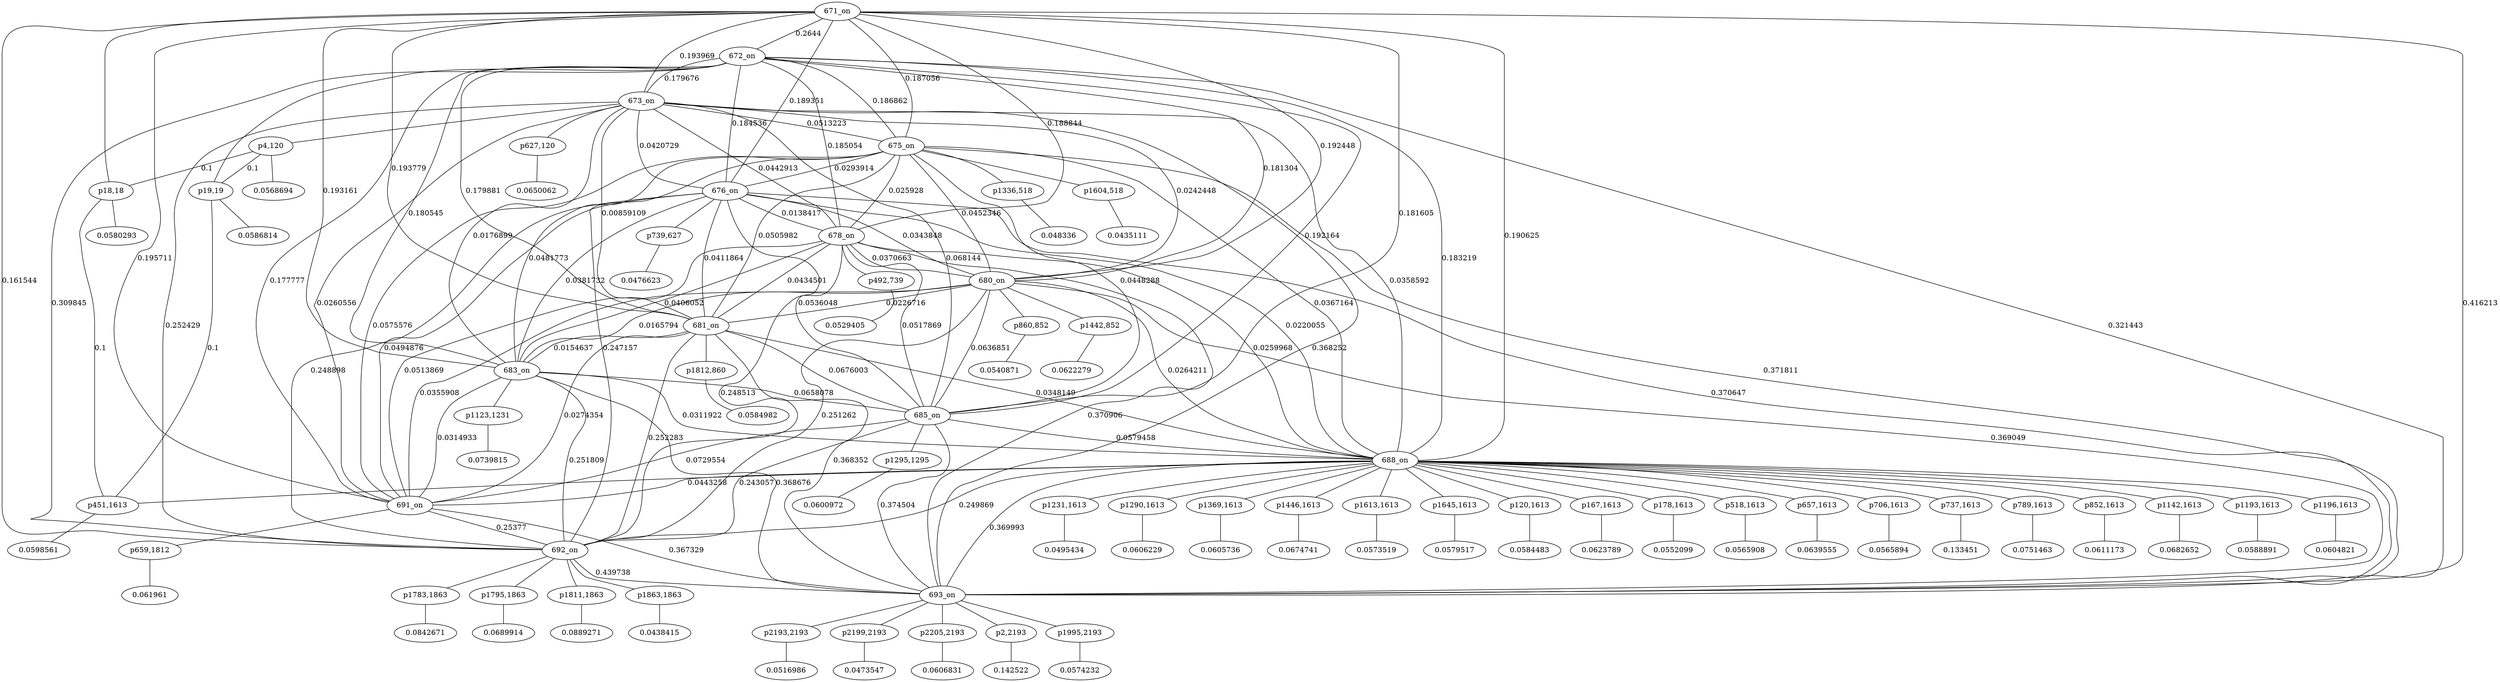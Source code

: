 graph {
	"p2,2193" -- "c1"
	"c1" [ label="0.142522", pos="11.8237,97.9324!"];
	"p4,120" -- "c2"
	"c2" [ label="0.0568694", pos="54.2263,99.454!"];
	"p4,120" -- "p18,18" [label="0.1"]
	"p4,120" -- "p19,19" [label="0.1"]
	"p18,18" -- "c21"
	"c21" [ label="0.0580293", pos="61.9515,90.4938!"];
	"p18,18" -- "p451,1613" [label="0.1"]
	"p19,19" -- "c37"
	"c37" [ label="0.0586814", pos="46.5006,90.4053!"];
	"p19,19" -- "p451,1613" [label="0.1"]
	"p120,1613" -- "c56"
	"c56" [ label="0.0584483", pos="24.7301,94.5148!"];
	"p167,1613" -- "c76"
	"c76" [ label="0.0623789", pos="36.7726,87.7184!"];
	"p178,1613" -- "c96"
	"c96" [ label="0.0552099", pos="12.9991,78.6252!"];
	"p451,1613" -- "c116"
	"c116" [ label="0.0598561", pos="66.4045,81.4355!"];
	"p492,739" -- "c144"
	"c144" [ label="0.0529405", pos="23.9819,81.2168!"];
	"p518,1613" -- "c156"
	"c156" [ label="0.0565908", pos="96.776,62.854!"];
	"p627,120" -- "c177"
	"c177" [ label="0.0650062", pos="69.4236,77.1261!"];
	"p657,1613" -- "c196"
	"c196" [ label="0.0639555", pos="47.8125,71.5035!"];
	"p659,1812" -- "c216"
	"c216" [ label="0.061961", pos="60.6162,71.1487!"];
	"p706,1613" -- "c238"
	"c238" [ label="0.0565894", pos="7.76685,76.0098!"];
	"p737,1613" -- "c257"
	"c257" [ label="0.133451", pos="3.52372,68.7987!"];
	"p739,627" -- "c279"
	"c279" [ label="0.0476623", pos="21.2629,72.9469!"];
	"p789,1613" -- "c297"
	"c297" [ label="0.0751463", pos="7.83776,68.5985!"];
	"p852,1613" -- "c317"
	"c317" [ label="0.0611173", pos="91.633,72.5489!"];
	"p860,852" -- "c343"
	"c343" [ label="0.0540871", pos="78.9379,72.4969!"];
	"p1123,1231" -- "c364"
	"c364" [ label="0.0739815", pos="68.9868,65.4787!"];
	"p1142,1613" -- "c371"
	"c371" [ label="0.0682652", pos="33.6012,65.358!"];
	"p1193,1613" -- "c391"
	"c391" [ label="0.0588891", pos="17.9259,57.4356!"];
	"p1196,1613" -- "c411"
	"c411" [ label="0.0604821", pos="47.9383,58.6642!"];
	"p1231,1613" -- "c435"
	"c435" [ label="0.0495434", pos="85.119,62.2229!"];
	"p1290,1613" -- "c455"
	"c455" [ label="0.0606229", pos="60.6932,56.6971!"];
	"p1295,1295" -- "c471"
	"c471" [ label="0.0600972", pos="8.90963,58.4661!"];
	"p1336,518" -- "c509"
	"c509" [ label="0.048336", pos="74.7667,52.3651!"];
	"p1369,1613" -- "c511"
	"c511" [ label="0.0605736", pos="54.2774,52.4504!"];
	"p1442,852" -- "c542"
	"c542" [ label="0.0622279", pos="56.5587,50.2018!"];
	"p1446,1613" -- "c551"
	"c551" [ label="0.0674741", pos="30.8615,50.0028!"];
	"p1604,518" -- "c571"
	"c571" [ label="0.0435111", pos="74.2905,46.5645!"];
	"p1613,1613" -- "c591"
	"c591" [ label="0.0573519", pos="52.4374,46.4241!"];
	"p1645,1613" -- "c615"
	"c615" [ label="0.0579517", pos="92.8399,46.368!"];
	"p1783,1863" -- "c631"
	"c631" [ label="0.0842671", pos="31.5974,37.8427!"];
	"p1795,1863" -- "c634"
	"c634" [ label="0.0689914", pos="53.1034,37.1601!"];
	"p1811,1863" -- "c639"
	"c639" [ label="0.0889271", pos="70.3918,38.3785!"];
	"p1812,860" -- "c650"
	"c650" [ label="0.0584982", pos="82.2519,39.7376!"];
	"p1863,1863" -- "c659"
	"c659" [ label="0.0438415", pos="45.3026,32.6786!"];
	"p1995,2193" -- "c662"
	"c662" [ label="0.0574232", pos="29.0986,29.9752!"];
	"p2193,2193" -- "c664"
	"c664" [ label="0.0516986", pos="30.7924,13.2333!"];
	"p2199,2193" -- "c666"
	"c666" [ label="0.0473547", pos="45.7898,16.7753!"];
	"p2205,2193" -- "c668"
	"c668" [ label="0.0606831", pos="44.7406,4.31873!"];
	"671_on" -- "672_on" [label="0.2644"]
	"671_on" -- "673_on" [label="0.193969"]
	"671_on" -- "675_on" [label="0.187056"]
	"671_on" -- "676_on" [label="0.189351"]
	"671_on" -- "678_on" [label="0.188844"]
	"671_on" -- "680_on" [label="0.192448"]
	"671_on" -- "681_on" [label="0.193779"]
	"671_on" -- "683_on" [label="0.193161"]
	"671_on" -- "685_on" [label="0.181605"]
	"671_on" -- "688_on" [label="0.190625"]
	"671_on" -- "691_on" [label="0.195711"]
	"671_on" -- "692_on" [label="0.161544"]
	"671_on" -- "693_on" [label="0.416213"]
	"672_on" -- "673_on" [label="0.179676"]
	"672_on" -- "675_on" [label="0.186862"]
	"672_on" -- "676_on" [label="0.184536"]
	"672_on" -- "678_on" [label="0.185054"]
	"672_on" -- "680_on" [label="0.181304"]
	"672_on" -- "681_on" [label="0.179881"]
	"672_on" -- "683_on" [label="0.180545"]
	"672_on" -- "685_on" [label="0.192164"]
	"672_on" -- "688_on" [label="0.183219"]
	"672_on" -- "691_on" [label="0.177777"]
	"672_on" -- "692_on" [label="0.309845"]
	"672_on" -- "693_on" [label="0.321443"]
	"673_on" -- "675_on" [label="0.0513223"]
	"673_on" -- "676_on" [label="0.0420729"]
	"673_on" -- "678_on" [label="0.0442913"]
	"673_on" -- "680_on" [label="0.0242448"]
	"673_on" -- "681_on" [label="0.00859109"]
	"673_on" -- "683_on" [label="0.0176899"]
	"673_on" -- "685_on" [label="0.068144"]
	"673_on" -- "688_on" [label="0.0358592"]
	"673_on" -- "691_on" [label="0.0260556"]
	"673_on" -- "692_on" [label="0.252429"]
	"673_on" -- "693_on" [label="0.368252"]
	"675_on" -- "676_on" [label="0.0293914"]
	"675_on" -- "678_on" [label="0.025928"]
	"675_on" -- "680_on" [label="0.0452346"]
	"675_on" -- "681_on" [label="0.0505982"]
	"675_on" -- "683_on" [label="0.0481773"]
	"675_on" -- "685_on" [label="0.0448288"]
	"675_on" -- "688_on" [label="0.0367164"]
	"675_on" -- "691_on" [label="0.0575576"]
	"675_on" -- "692_on" [label="0.247157"]
	"675_on" -- "693_on" [label="0.371811"]
	"676_on" -- "678_on" [label="0.0138417"]
	"676_on" -- "680_on" [label="0.0343848"]
	"676_on" -- "681_on" [label="0.0411864"]
	"676_on" -- "683_on" [label="0.0381732"]
	"676_on" -- "685_on" [label="0.0536048"]
	"676_on" -- "688_on" [label="0.0220055"]
	"676_on" -- "691_on" [label="0.0494876"]
	"676_on" -- "692_on" [label="0.248898"]
	"676_on" -- "693_on" [label="0.370647"]
	"678_on" -- "680_on" [label="0.0370663"]
	"678_on" -- "681_on" [label="0.0434501"]
	"678_on" -- "683_on" [label="0.0406052"]
	"678_on" -- "685_on" [label="0.0517869"]
	"678_on" -- "688_on" [label="0.0259968"]
	"678_on" -- "691_on" [label="0.0513869"]
	"678_on" -- "692_on" [label="0.248513"]
	"678_on" -- "693_on" [label="0.370906"]
	"680_on" -- "681_on" [label="0.0226716"]
	"680_on" -- "683_on" [label="0.0165794"]
	"680_on" -- "685_on" [label="0.0636851"]
	"680_on" -- "688_on" [label="0.0264211"]
	"680_on" -- "691_on" [label="0.0355908"]
	"680_on" -- "692_on" [label="0.251262"]
	"680_on" -- "693_on" [label="0.369049"]
	"681_on" -- "683_on" [label="0.0154637"]
	"681_on" -- "685_on" [label="0.0676003"]
	"681_on" -- "688_on" [label="0.0348149"]
	"681_on" -- "691_on" [label="0.0274354"]
	"681_on" -- "692_on" [label="0.252283"]
	"681_on" -- "693_on" [label="0.368352"]
	"683_on" -- "685_on" [label="0.0658078"]
	"683_on" -- "688_on" [label="0.0311922"]
	"683_on" -- "691_on" [label="0.0314933"]
	"683_on" -- "692_on" [label="0.251809"]
	"683_on" -- "693_on" [label="0.368676"]
	"685_on" -- "688_on" [label="0.0579458"]
	"685_on" -- "691_on" [label="0.0729554"]
	"685_on" -- "692_on" [label="0.243057"]
	"685_on" -- "693_on" [label="0.374504"]
	"688_on" -- "691_on" [label="0.0443258"]
	"688_on" -- "692_on" [label="0.249869"]
	"688_on" -- "693_on" [label="0.369993"]
	"691_on" -- "692_on" [label="0.25377"]
	"691_on" -- "693_on" [label="0.367329"]
	"692_on" -- "693_on" [label="0.439738"]
	"671_on" -- "p18,18"
	"672_on" -- "p19,19"
	"673_on" -- "p4,120"
	"673_on" -- "p627,120"
	"675_on" -- "p1336,518"
	"675_on" -- "p1604,518"
	"676_on" -- "p739,627"
	"678_on" -- "p492,739"
	"680_on" -- "p860,852"
	"680_on" -- "p1442,852"
	"681_on" -- "p1812,860"
	"683_on" -- "p1123,1231"
	"685_on" -- "p1295,1295"
	"688_on" -- "p120,1613"
	"688_on" -- "p167,1613"
	"688_on" -- "p178,1613"
	"688_on" -- "p451,1613"
	"688_on" -- "p518,1613"
	"688_on" -- "p657,1613"
	"688_on" -- "p706,1613"
	"688_on" -- "p737,1613"
	"688_on" -- "p789,1613"
	"688_on" -- "p852,1613"
	"688_on" -- "p1142,1613"
	"688_on" -- "p1193,1613"
	"688_on" -- "p1196,1613"
	"688_on" -- "p1231,1613"
	"688_on" -- "p1290,1613"
	"688_on" -- "p1369,1613"
	"688_on" -- "p1446,1613"
	"688_on" -- "p1613,1613"
	"688_on" -- "p1645,1613"
	"691_on" -- "p659,1812"
	"692_on" -- "p1783,1863"
	"692_on" -- "p1795,1863"
	"692_on" -- "p1811,1863"
	"692_on" -- "p1863,1863"
	"693_on" -- "p2,2193"
	"693_on" -- "p1995,2193"
	"693_on" -- "p2193,2193"
	"693_on" -- "p2199,2193"
	"693_on" -- "p2205,2193"
}
